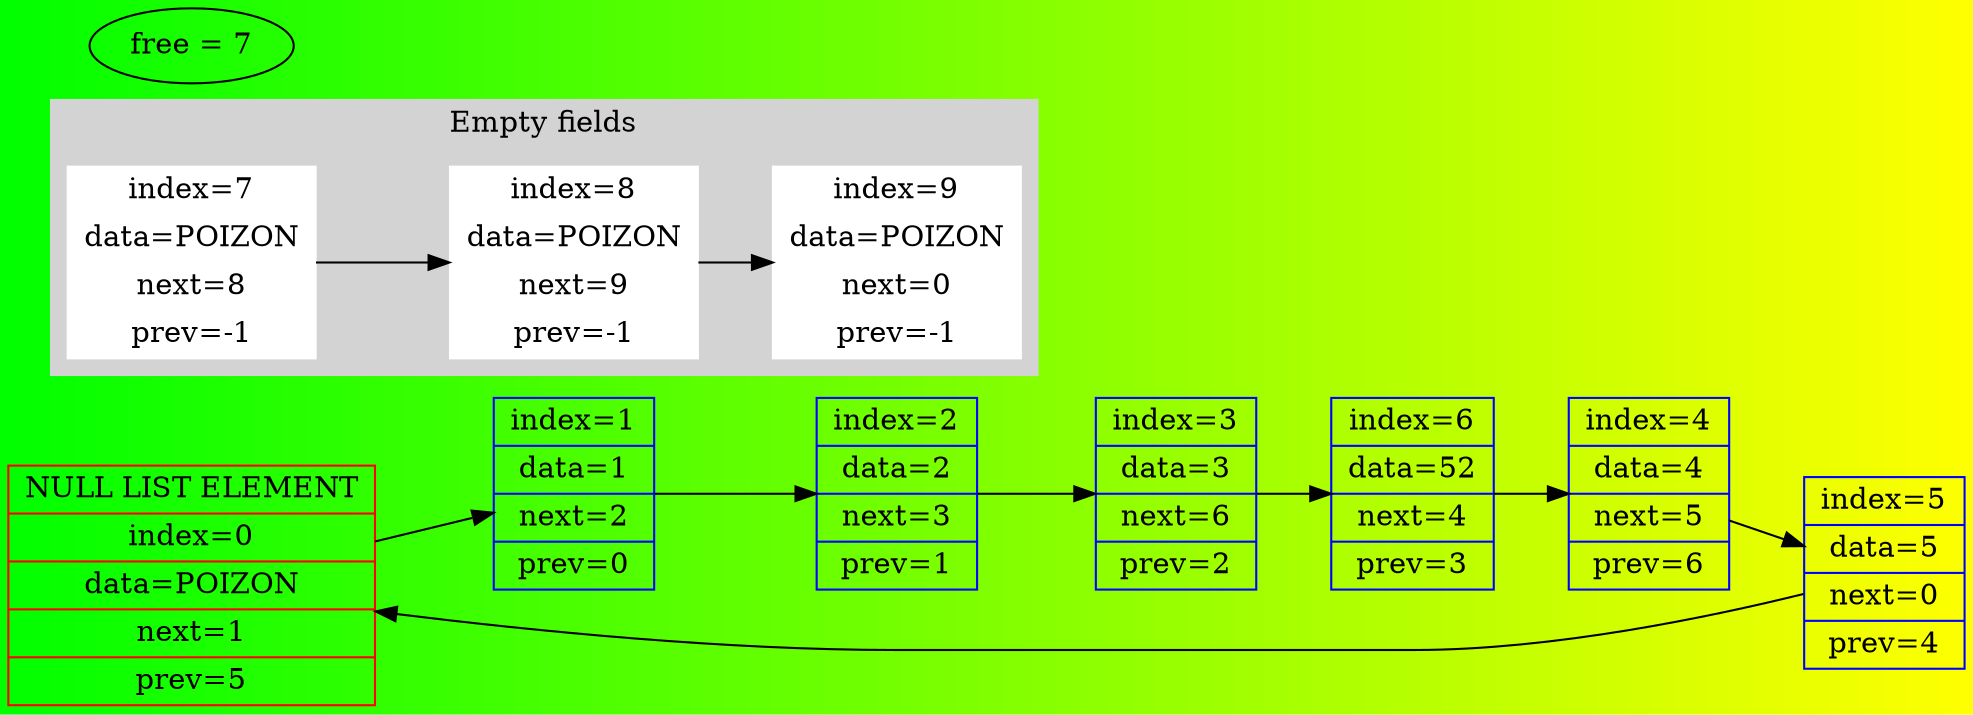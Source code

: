 digraph LIST1 {
	rankdir=LR;
	bgcolor = "green:yellow";
	node0 [shape=record, color=red,label=" NULL LIST ELEMENT | index=0 | data=POIZON | next=1 | prev=5 " ];
	node0 -> node1;
	node1 [shape=record, color=blue,label=" index=1 | data=1 | next=2 | prev=0 " ];
	node1 -> node2;
	node2 [shape=record, color=blue,label=" index=2 | data=2 | next=3 | prev=1 " ];
	node2 -> node3;
	node3 [shape=record, color=blue,label=" index=3 | data=3 | next=6 | prev=2 " ];
	node3 -> node6;
	node6 [shape=record, color=blue,label=" index=6 | data=52 | next=4 | prev=3 " ];
	node6 -> node4;
	node4 [shape=record, color=blue,label=" index=4 | data=4 | next=5 | prev=6 " ];
	node4 -> node5;
	node5 [shape=record, color=blue,label=" index=5 | data=5 | next=0 | prev=4 " ];
	node5 -> node0;
	subgraph cluster0 {
		node [style=filled,color=white];
		style=filled;
		color=lightgrey;
		node7 [shape=record, color=white,label=" index=7 | data=POIZON | next=8 | prev=-1 " ];
		node7 -> node8;
		node8 [shape=record, color=white,label=" index=8 | data=POIZON | next=9 | prev=-1 " ];
		node8 -> node9;
		node9 [shape=record, color=white,label=" index=9 | data=POIZON | next=0 | prev=-1 " ];
		label = "Empty fields";
	}
	"free = 7";
}

digraph LIST2 {
	rankdir=LR;
	bgcolor = "green:yellow";
	node0 [shape=record, color=red,label=" NULL LIST ELEMENT | index=0 | data=POIZON | next=1 | prev=5 " ];
	node0 -> node1;
	node1 [shape=record, color=blue,label=" index=1 | data=1 | next=2 | prev=0 " ];
	node1 -> node2;
	node2 [shape=record, color=blue,label=" index=2 | data=2 | next=6 | prev=1 " ];
	node2 -> node6;
	node6 [shape=record, color=blue,label=" index=6 | data=52 | next=4 | prev=2 " ];
	node6 -> node4;
	node4 [shape=record, color=blue,label=" index=4 | data=4 | next=5 | prev=6 " ];
	node4 -> node5;
	node5 [shape=record, color=blue,label=" index=5 | data=5 | next=0 | prev=4 " ];
	node5 -> node0;
	subgraph cluster0 {
		node [style=filled,color=white];
		style=filled;
		color=lightgrey;
		node3 [shape=record, color=white,label=" index=3 | data=POIZON | next=7 | prev=-1 " ];
		node3 -> node7;
		node7 [shape=record, color=white,label=" index=7 | data=POIZON | next=8 | prev=-1 " ];
		node7 -> node8;
		node8 [shape=record, color=white,label=" index=8 | data=POIZON | next=9 | prev=-1 " ];
		node8 -> node9;
		node9 [shape=record, color=white,label=" index=9 | data=POIZON | next=0 | prev=-1 " ];
		label = "Empty fields";
	}
	"free = 3";
}

digraph LIST3 {
	rankdir=LR;
	bgcolor = "green:yellow";
	node0 [shape=record, color=red,label=" NULL LIST ELEMENT | index=0 | data=POIZON | next=1 | prev=5 " ];
	node0 -> node1;
	node1 [shape=record, color=blue,label=" index=1 | data=1 | next=3 | prev=0 " ];
	node1 -> node3;
	node3 [shape=record, color=blue,label=" index=3 | data=10 | next=2 | prev=1 " ];
	node3 -> node2;
	node2 [shape=record, color=blue,label=" index=2 | data=2 | next=6 | prev=3 " ];
	node2 -> node6;
	node6 [shape=record, color=blue,label=" index=6 | data=52 | next=4 | prev=2 " ];
	node6 -> node4;
	node4 [shape=record, color=blue,label=" index=4 | data=4 | next=5 | prev=6 " ];
	node4 -> node5;
	node5 [shape=record, color=blue,label=" index=5 | data=5 | next=0 | prev=4 " ];
	node5 -> node0;
	subgraph cluster0 {
		node [style=filled,color=white];
		style=filled;
		color=lightgrey;
		node7 [shape=record, color=white,label=" index=7 | data=POIZON | next=8 | prev=-1 " ];
		node7 -> node8;
		node8 [shape=record, color=white,label=" index=8 | data=POIZON | next=9 | prev=-1 " ];
		node8 -> node9;
		node9 [shape=record, color=white,label=" index=9 | data=POIZON | next=0 | prev=-1 " ];
		label = "Empty fields";
	}
	"free = 7";
}

digraph LIST4 {
	rankdir=LR;
	bgcolor = "green:yellow";
	node0 [shape=record, color=red,label=" NULL LIST ELEMENT | index=0 | data=POIZON | next=7 | prev=5 " ];
	node0 -> node7;
	node7 [shape=record, color=blue,label=" index=7 | data=3 | next=1 | prev=0 " ];
	node7 -> node1;
	node1 [shape=record, color=blue,label=" index=1 | data=1 | next=3 | prev=7 " ];
	node1 -> node3;
	node3 [shape=record, color=blue,label=" index=3 | data=10 | next=2 | prev=1 " ];
	node3 -> node2;
	node2 [shape=record, color=blue,label=" index=2 | data=2 | next=6 | prev=3 " ];
	node2 -> node6;
	node6 [shape=record, color=blue,label=" index=6 | data=52 | next=4 | prev=2 " ];
	node6 -> node4;
	node4 [shape=record, color=blue,label=" index=4 | data=4 | next=5 | prev=6 " ];
	node4 -> node5;
	node5 [shape=record, color=blue,label=" index=5 | data=5 | next=0 | prev=4 " ];
	node5 -> node0;
	subgraph cluster0 {
		node [style=filled,color=white];
		style=filled;
		color=lightgrey;
		node8 [shape=record, color=white,label=" index=8 | data=POIZON | next=9 | prev=-1 " ];
		node8 -> node9;
		node9 [shape=record, color=white,label=" index=9 | data=POIZON | next=0 | prev=-1 " ];
		label = "Empty fields";
	}
	"free = 8";
}

digraph LIST1 {
	rankdir=LR;
	bgcolor = "green:yellow";
	node0 [shape=record, color=red,label=" NULL LIST ELEMENT | index=0 | data=POIZON | next=1 | prev=5 " ];
	node0 -> node1;
	node1 [shape=record, color=blue,label=" index=1 | data=1 | next=2 | prev=0 " ];
	node1 -> node2;
	node2 [shape=record, color=blue,label=" index=2 | data=2 | next=3 | prev=1 " ];
	node2 -> node3;
	node3 [shape=record, color=blue,label=" index=3 | data=3 | next=6 | prev=2 " ];
	node3 -> node6;
	node6 [shape=record, color=blue,label=" index=6 | data=52 | next=4 | prev=3 " ];
	node6 -> node4;
	node4 [shape=record, color=blue,label=" index=4 | data=4 | next=5 | prev=6 " ];
	node4 -> node5;
	node5 [shape=record, color=blue,label=" index=5 | data=5 | next=0 | prev=4 " ];
	node5 -> node0;
	subgraph cluster0 {
		node [style=filled,color=white];
		style=filled;
		color=lightgrey;
		node7 [shape=record, color=white,label=" index=7 | data=POIZON | next=8 | prev=-1 " ];
		node7 -> node8;
		node8 [shape=record, color=white,label=" index=8 | data=POIZON | next=9 | prev=-1 " ];
		node8 -> node9;
		node9 [shape=record, color=white,label=" index=9 | data=POIZON | next=0 | prev=-1 " ];
		label = "Empty fields";
	}
	"free = 7";
}

digraph LIST2 {
	rankdir=LR;
	bgcolor = "green:yellow";
	node0 [shape=record, color=red,label=" NULL LIST ELEMENT | index=0 | data=POIZON | next=1 | prev=5 " ];
	node0 -> node1;
	node1 [shape=record, color=blue,label=" index=1 | data=1 | next=2 | prev=0 " ];
	node1 -> node2;
	node2 [shape=record, color=blue,label=" index=2 | data=2 | next=6 | prev=1 " ];
	node2 -> node6;
	node6 [shape=record, color=blue,label=" index=6 | data=52 | next=4 | prev=2 " ];
	node6 -> node4;
	node4 [shape=record, color=blue,label=" index=4 | data=4 | next=5 | prev=6 " ];
	node4 -> node5;
	node5 [shape=record, color=blue,label=" index=5 | data=5 | next=0 | prev=4 " ];
	node5 -> node0;
	subgraph cluster0 {
		node [style=filled,color=white];
		style=filled;
		color=lightgrey;
		node3 [shape=record, color=white,label=" index=3 | data=POIZON | next=7 | prev=-1 " ];
		node3 -> node7;
		node7 [shape=record, color=white,label=" index=7 | data=POIZON | next=8 | prev=-1 " ];
		node7 -> node8;
		node8 [shape=record, color=white,label=" index=8 | data=POIZON | next=9 | prev=-1 " ];
		node8 -> node9;
		node9 [shape=record, color=white,label=" index=9 | data=POIZON | next=0 | prev=-1 " ];
		label = "Empty fields";
	}
	"free = 3";
}

digraph LIST3 {
	rankdir=LR;
	bgcolor = "green:yellow";
	node0 [shape=record, color=red,label=" NULL LIST ELEMENT | index=0 | data=POIZON | next=1 | prev=5 " ];
	node0 -> node1;
	node1 [shape=record, color=blue,label=" index=1 | data=1 | next=3 | prev=0 " ];
	node1 -> node3;
	node3 [shape=record, color=blue,label=" index=3 | data=10 | next=2 | prev=1 " ];
	node3 -> node2;
	node2 [shape=record, color=blue,label=" index=2 | data=2 | next=6 | prev=3 " ];
	node2 -> node6;
	node6 [shape=record, color=blue,label=" index=6 | data=52 | next=4 | prev=2 " ];
	node6 -> node4;
	node4 [shape=record, color=blue,label=" index=4 | data=4 | next=5 | prev=6 " ];
	node4 -> node5;
	node5 [shape=record, color=blue,label=" index=5 | data=5 | next=0 | prev=4 " ];
	node5 -> node0;
	subgraph cluster0 {
		node [style=filled,color=white];
		style=filled;
		color=lightgrey;
		node7 [shape=record, color=white,label=" index=7 | data=POIZON | next=8 | prev=-1 " ];
		node7 -> node8;
		node8 [shape=record, color=white,label=" index=8 | data=POIZON | next=9 | prev=-1 " ];
		node8 -> node9;
		node9 [shape=record, color=white,label=" index=9 | data=POIZON | next=0 | prev=-1 " ];
		label = "Empty fields";
	}
	"free = 7";
}

digraph LIST4 {
	rankdir=LR;
	bgcolor = "green:yellow";
	node0 [shape=record, color=red,label=" NULL LIST ELEMENT | index=0 | data=POIZON | next=7 | prev=5 " ];
	node0 -> node7;
	node7 [shape=record, color=blue,label=" index=7 | data=3 | next=1 | prev=0 " ];
	node7 -> node1;
	node1 [shape=record, color=blue,label=" index=1 | data=1 | next=3 | prev=7 " ];
	node1 -> node3;
	node3 [shape=record, color=blue,label=" index=3 | data=10 | next=2 | prev=1 " ];
	node3 -> node2;
	node2 [shape=record, color=blue,label=" index=2 | data=2 | next=6 | prev=3 " ];
	node2 -> node6;
	node6 [shape=record, color=blue,label=" index=6 | data=52 | next=4 | prev=2 " ];
	node6 -> node4;
	node4 [shape=record, color=blue,label=" index=4 | data=4 | next=5 | prev=6 " ];
	node4 -> node5;
	node5 [shape=record, color=blue,label=" index=5 | data=5 | next=0 | prev=4 " ];
	node5 -> node0;
	subgraph cluster0 {
		node [style=filled,color=white];
		style=filled;
		color=lightgrey;
		node8 [shape=record, color=white,label=" index=8 | data=POIZON | next=9 | prev=-1 " ];
		node8 -> node9;
		node9 [shape=record, color=white,label=" index=9 | data=POIZON | next=0 | prev=-1 " ];
		label = "Empty fields";
	}
	"free = 8";
}

